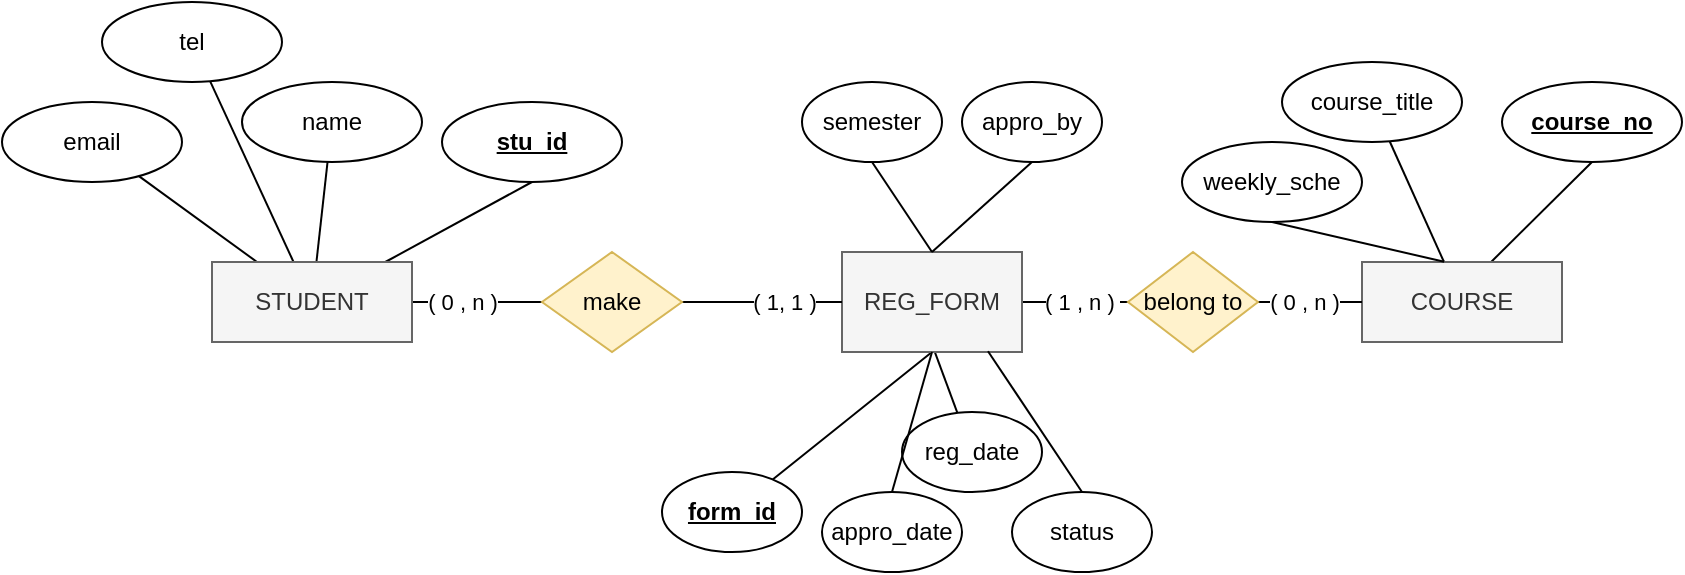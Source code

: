 <mxfile version="21.1.2" type="device" pages="2">
  <diagram name="Page-1" id="QrdpI3hEpEdpG0QhBb-A">
    <mxGraphModel dx="1733" dy="527" grid="1" gridSize="10" guides="1" tooltips="1" connect="1" arrows="1" fold="1" page="1" pageScale="1" pageWidth="850" pageHeight="1100" math="0" shadow="0">
      <root>
        <mxCell id="0" />
        <mxCell id="1" parent="0" />
        <mxCell id="SQ38ImTYvDDmrSijPcMZ-6" style="rounded=0;orthogonalLoop=1;jettySize=auto;html=1;endArrow=none;endFill=0;" edge="1" parent="1" source="SQ38ImTYvDDmrSijPcMZ-1" target="SQ38ImTYvDDmrSijPcMZ-2">
          <mxGeometry relative="1" as="geometry" />
        </mxCell>
        <mxCell id="SQ38ImTYvDDmrSijPcMZ-7" style="rounded=0;orthogonalLoop=1;jettySize=auto;html=1;entryX=0.5;entryY=1;entryDx=0;entryDy=0;endArrow=none;endFill=0;" edge="1" parent="1" source="SQ38ImTYvDDmrSijPcMZ-1" target="SQ38ImTYvDDmrSijPcMZ-3">
          <mxGeometry relative="1" as="geometry" />
        </mxCell>
        <mxCell id="SQ38ImTYvDDmrSijPcMZ-8" style="rounded=0;orthogonalLoop=1;jettySize=auto;html=1;endArrow=none;endFill=0;" edge="1" parent="1" source="SQ38ImTYvDDmrSijPcMZ-1" target="SQ38ImTYvDDmrSijPcMZ-5">
          <mxGeometry relative="1" as="geometry" />
        </mxCell>
        <mxCell id="SQ38ImTYvDDmrSijPcMZ-9" style="rounded=0;orthogonalLoop=1;jettySize=auto;html=1;endArrow=none;endFill=0;" edge="1" parent="1" source="SQ38ImTYvDDmrSijPcMZ-1" target="SQ38ImTYvDDmrSijPcMZ-4">
          <mxGeometry relative="1" as="geometry" />
        </mxCell>
        <mxCell id="SQ38ImTYvDDmrSijPcMZ-32" style="edgeStyle=orthogonalEdgeStyle;rounded=0;orthogonalLoop=1;jettySize=auto;html=1;endArrow=none;endFill=0;" edge="1" parent="1" source="SQ38ImTYvDDmrSijPcMZ-1" target="SQ38ImTYvDDmrSijPcMZ-31">
          <mxGeometry relative="1" as="geometry" />
        </mxCell>
        <mxCell id="SQ38ImTYvDDmrSijPcMZ-38" value="( 0 , n )" style="edgeLabel;html=1;align=center;verticalAlign=middle;resizable=0;points=[];" vertex="1" connectable="0" parent="SQ38ImTYvDDmrSijPcMZ-32">
          <mxGeometry x="-0.698" y="-3" relative="1" as="geometry">
            <mxPoint x="15" y="-3" as="offset" />
          </mxGeometry>
        </mxCell>
        <mxCell id="SQ38ImTYvDDmrSijPcMZ-1" value="STUDENT" style="rounded=0;whiteSpace=wrap;html=1;fillColor=#f5f5f5;fontColor=#333333;strokeColor=#666666;" vertex="1" parent="1">
          <mxGeometry x="-65" y="260" width="100" height="40" as="geometry" />
        </mxCell>
        <mxCell id="SQ38ImTYvDDmrSijPcMZ-2" value="name" style="ellipse;whiteSpace=wrap;html=1;" vertex="1" parent="1">
          <mxGeometry x="-50" y="170" width="90" height="40" as="geometry" />
        </mxCell>
        <mxCell id="SQ38ImTYvDDmrSijPcMZ-3" value="&lt;u&gt;&lt;b&gt;stu_id&lt;/b&gt;&lt;/u&gt;" style="ellipse;whiteSpace=wrap;html=1;" vertex="1" parent="1">
          <mxGeometry x="50" y="180" width="90" height="40" as="geometry" />
        </mxCell>
        <mxCell id="SQ38ImTYvDDmrSijPcMZ-4" value="&lt;span&gt;email&lt;/span&gt;" style="ellipse;whiteSpace=wrap;html=1;fontStyle=0;" vertex="1" parent="1">
          <mxGeometry x="-170" y="180" width="90" height="40" as="geometry" />
        </mxCell>
        <mxCell id="SQ38ImTYvDDmrSijPcMZ-5" value="&lt;span&gt;tel&lt;/span&gt;" style="ellipse;whiteSpace=wrap;html=1;fontStyle=0;" vertex="1" parent="1">
          <mxGeometry x="-120" y="130" width="90" height="40" as="geometry" />
        </mxCell>
        <mxCell id="SQ38ImTYvDDmrSijPcMZ-10" style="rounded=0;orthogonalLoop=1;jettySize=auto;html=1;endArrow=none;endFill=0;" edge="1" parent="1" source="SQ38ImTYvDDmrSijPcMZ-14" target="SQ38ImTYvDDmrSijPcMZ-15">
          <mxGeometry relative="1" as="geometry" />
        </mxCell>
        <mxCell id="SQ38ImTYvDDmrSijPcMZ-11" style="rounded=0;orthogonalLoop=1;jettySize=auto;html=1;entryX=0.5;entryY=1;entryDx=0;entryDy=0;endArrow=none;endFill=0;exitX=0.647;exitY=-0.004;exitDx=0;exitDy=0;exitPerimeter=0;" edge="1" parent="1" source="SQ38ImTYvDDmrSijPcMZ-14" target="SQ38ImTYvDDmrSijPcMZ-16">
          <mxGeometry relative="1" as="geometry" />
        </mxCell>
        <mxCell id="SQ38ImTYvDDmrSijPcMZ-14" value="COURSE" style="rounded=0;whiteSpace=wrap;html=1;fillColor=#f5f5f5;strokeColor=#666666;fontColor=#333333;" vertex="1" parent="1">
          <mxGeometry x="510" y="260" width="100" height="40" as="geometry" />
        </mxCell>
        <mxCell id="SQ38ImTYvDDmrSijPcMZ-15" value="course_title" style="ellipse;whiteSpace=wrap;html=1;" vertex="1" parent="1">
          <mxGeometry x="470" y="160" width="90" height="40" as="geometry" />
        </mxCell>
        <mxCell id="SQ38ImTYvDDmrSijPcMZ-16" value="&lt;u&gt;&lt;b&gt;course_no&lt;/b&gt;&lt;/u&gt;" style="ellipse;whiteSpace=wrap;html=1;" vertex="1" parent="1">
          <mxGeometry x="580" y="170" width="90" height="40" as="geometry" />
        </mxCell>
        <mxCell id="SQ38ImTYvDDmrSijPcMZ-19" value="weekly_sche" style="ellipse;whiteSpace=wrap;html=1;" vertex="1" parent="1">
          <mxGeometry x="420" y="200" width="90" height="40" as="geometry" />
        </mxCell>
        <mxCell id="SQ38ImTYvDDmrSijPcMZ-20" style="rounded=0;orthogonalLoop=1;jettySize=auto;html=1;endArrow=none;endFill=0;entryX=0.5;entryY=1;entryDx=0;entryDy=0;exitX=0.411;exitY=-0.003;exitDx=0;exitDy=0;exitPerimeter=0;" edge="1" parent="1" source="SQ38ImTYvDDmrSijPcMZ-14" target="SQ38ImTYvDDmrSijPcMZ-19">
          <mxGeometry relative="1" as="geometry">
            <mxPoint x="510" y="250" as="sourcePoint" />
            <mxPoint x="525" y="210" as="targetPoint" />
          </mxGeometry>
        </mxCell>
        <mxCell id="SQ38ImTYvDDmrSijPcMZ-23" style="rounded=0;orthogonalLoop=1;jettySize=auto;html=1;entryX=0.5;entryY=1;entryDx=0;entryDy=0;endArrow=none;endFill=0;" edge="1" parent="1" source="SQ38ImTYvDDmrSijPcMZ-22" target="SQ38ImTYvDDmrSijPcMZ-28">
          <mxGeometry relative="1" as="geometry">
            <mxPoint x="169.88" y="310.3" as="targetPoint" />
          </mxGeometry>
        </mxCell>
        <mxCell id="SQ38ImTYvDDmrSijPcMZ-22" value="&lt;u&gt;form_id&lt;/u&gt;" style="ellipse;whiteSpace=wrap;html=1;fontStyle=1" vertex="1" parent="1">
          <mxGeometry x="160" y="365" width="70" height="40" as="geometry" />
        </mxCell>
        <mxCell id="SQ38ImTYvDDmrSijPcMZ-26" style="rounded=0;orthogonalLoop=1;jettySize=auto;html=1;entryX=0.516;entryY=1.002;entryDx=0;entryDy=0;endArrow=none;endFill=0;entryPerimeter=0;" edge="1" parent="1" source="SQ38ImTYvDDmrSijPcMZ-27" target="SQ38ImTYvDDmrSijPcMZ-28">
          <mxGeometry relative="1" as="geometry">
            <mxPoint x="300" y="315" as="targetPoint" />
          </mxGeometry>
        </mxCell>
        <mxCell id="SQ38ImTYvDDmrSijPcMZ-27" value="&lt;span&gt;reg_date&lt;/span&gt;" style="ellipse;whiteSpace=wrap;html=1;fontStyle=0" vertex="1" parent="1">
          <mxGeometry x="280" y="335" width="70" height="40" as="geometry" />
        </mxCell>
        <mxCell id="SQ38ImTYvDDmrSijPcMZ-35" style="edgeStyle=orthogonalEdgeStyle;rounded=0;orthogonalLoop=1;jettySize=auto;html=1;endArrow=none;endFill=0;" edge="1" parent="1" source="SQ38ImTYvDDmrSijPcMZ-28" target="SQ38ImTYvDDmrSijPcMZ-34">
          <mxGeometry relative="1" as="geometry" />
        </mxCell>
        <mxCell id="SQ38ImTYvDDmrSijPcMZ-28" value="REG_FORM" style="rounded=0;whiteSpace=wrap;html=1;fillColor=#f5f5f5;fontColor=#333333;strokeColor=#666666;" vertex="1" parent="1">
          <mxGeometry x="250" y="255" width="90" height="50" as="geometry" />
        </mxCell>
        <mxCell id="SQ38ImTYvDDmrSijPcMZ-29" value="&lt;span&gt;appro_date&lt;/span&gt;" style="ellipse;whiteSpace=wrap;html=1;fontStyle=0" vertex="1" parent="1">
          <mxGeometry x="240" y="375" width="70" height="40" as="geometry" />
        </mxCell>
        <mxCell id="SQ38ImTYvDDmrSijPcMZ-30" style="rounded=0;orthogonalLoop=1;jettySize=auto;html=1;entryX=0.5;entryY=1;entryDx=0;entryDy=0;endArrow=none;endFill=0;exitX=0.5;exitY=0;exitDx=0;exitDy=0;" edge="1" parent="1" source="SQ38ImTYvDDmrSijPcMZ-29" target="SQ38ImTYvDDmrSijPcMZ-28">
          <mxGeometry relative="1" as="geometry">
            <mxPoint x="306" y="320" as="targetPoint" />
            <mxPoint x="323" y="346" as="sourcePoint" />
          </mxGeometry>
        </mxCell>
        <mxCell id="SQ38ImTYvDDmrSijPcMZ-33" style="edgeStyle=orthogonalEdgeStyle;rounded=0;orthogonalLoop=1;jettySize=auto;html=1;entryX=0;entryY=0.5;entryDx=0;entryDy=0;endArrow=none;endFill=0;" edge="1" parent="1" source="SQ38ImTYvDDmrSijPcMZ-31" target="SQ38ImTYvDDmrSijPcMZ-28">
          <mxGeometry relative="1" as="geometry" />
        </mxCell>
        <mxCell id="SQ38ImTYvDDmrSijPcMZ-39" value="( 1, 1 )" style="edgeLabel;html=1;align=center;verticalAlign=middle;resizable=0;points=[];" vertex="1" connectable="0" parent="SQ38ImTYvDDmrSijPcMZ-33">
          <mxGeometry x="0.615" y="1" relative="1" as="geometry">
            <mxPoint x="-14" y="1" as="offset" />
          </mxGeometry>
        </mxCell>
        <mxCell id="SQ38ImTYvDDmrSijPcMZ-31" value="make" style="rhombus;whiteSpace=wrap;html=1;fillColor=#fff2cc;strokeColor=#d6b656;" vertex="1" parent="1">
          <mxGeometry x="100" y="255" width="70" height="50" as="geometry" />
        </mxCell>
        <mxCell id="SQ38ImTYvDDmrSijPcMZ-36" style="edgeStyle=orthogonalEdgeStyle;rounded=0;orthogonalLoop=1;jettySize=auto;html=1;endArrow=none;endFill=0;" edge="1" parent="1" source="SQ38ImTYvDDmrSijPcMZ-34" target="SQ38ImTYvDDmrSijPcMZ-14">
          <mxGeometry relative="1" as="geometry" />
        </mxCell>
        <mxCell id="SQ38ImTYvDDmrSijPcMZ-40" value="( 0 , n )" style="edgeLabel;html=1;align=center;verticalAlign=middle;resizable=0;points=[];" vertex="1" connectable="0" parent="SQ38ImTYvDDmrSijPcMZ-36">
          <mxGeometry x="0.249" relative="1" as="geometry">
            <mxPoint x="-10" as="offset" />
          </mxGeometry>
        </mxCell>
        <mxCell id="SQ38ImTYvDDmrSijPcMZ-34" value="belong to" style="rhombus;whiteSpace=wrap;html=1;fillColor=#fff2cc;strokeColor=#d6b656;" vertex="1" parent="1">
          <mxGeometry x="393" y="255" width="65" height="50" as="geometry" />
        </mxCell>
        <mxCell id="SQ38ImTYvDDmrSijPcMZ-41" value="( 1 , n )&amp;nbsp;" style="edgeLabel;html=1;align=center;verticalAlign=middle;resizable=0;points=[];" vertex="1" connectable="0" parent="1">
          <mxGeometry x="369.995" y="280" as="geometry" />
        </mxCell>
        <mxCell id="SQ38ImTYvDDmrSijPcMZ-44" value="&lt;span&gt;status&lt;/span&gt;" style="ellipse;whiteSpace=wrap;html=1;fontStyle=0" vertex="1" parent="1">
          <mxGeometry x="335" y="375" width="70" height="40" as="geometry" />
        </mxCell>
        <mxCell id="SQ38ImTYvDDmrSijPcMZ-45" style="rounded=0;orthogonalLoop=1;jettySize=auto;html=1;entryX=0.811;entryY=0.992;entryDx=0;entryDy=0;endArrow=none;endFill=0;entryPerimeter=0;exitX=0.5;exitY=0;exitDx=0;exitDy=0;" edge="1" parent="1" source="SQ38ImTYvDDmrSijPcMZ-44" target="SQ38ImTYvDDmrSijPcMZ-28">
          <mxGeometry relative="1" as="geometry">
            <mxPoint x="306" y="315" as="targetPoint" />
            <mxPoint x="324" y="346" as="sourcePoint" />
          </mxGeometry>
        </mxCell>
        <mxCell id="SQ38ImTYvDDmrSijPcMZ-46" value="&lt;span&gt;semester&lt;/span&gt;" style="ellipse;whiteSpace=wrap;html=1;fontStyle=0" vertex="1" parent="1">
          <mxGeometry x="230" y="170" width="70" height="40" as="geometry" />
        </mxCell>
        <mxCell id="SQ38ImTYvDDmrSijPcMZ-47" style="rounded=0;orthogonalLoop=1;jettySize=auto;html=1;entryX=0.5;entryY=1;entryDx=0;entryDy=0;endArrow=none;endFill=0;exitX=0.5;exitY=0;exitDx=0;exitDy=0;" edge="1" parent="1" source="SQ38ImTYvDDmrSijPcMZ-28" target="SQ38ImTYvDDmrSijPcMZ-46">
          <mxGeometry relative="1" as="geometry">
            <mxPoint x="333" y="315" as="targetPoint" />
            <mxPoint x="380" y="385" as="sourcePoint" />
          </mxGeometry>
        </mxCell>
        <mxCell id="SQ38ImTYvDDmrSijPcMZ-48" value="&lt;span&gt;appro_by&lt;/span&gt;" style="ellipse;whiteSpace=wrap;html=1;fontStyle=0" vertex="1" parent="1">
          <mxGeometry x="310" y="170" width="70" height="40" as="geometry" />
        </mxCell>
        <mxCell id="SQ38ImTYvDDmrSijPcMZ-49" style="rounded=0;orthogonalLoop=1;jettySize=auto;html=1;entryX=0.5;entryY=1;entryDx=0;entryDy=0;endArrow=none;endFill=0;exitX=0.5;exitY=0;exitDx=0;exitDy=0;" edge="1" parent="1" source="SQ38ImTYvDDmrSijPcMZ-28" target="SQ38ImTYvDDmrSijPcMZ-48">
          <mxGeometry relative="1" as="geometry">
            <mxPoint x="275" y="220" as="targetPoint" />
            <mxPoint x="305" y="265" as="sourcePoint" />
          </mxGeometry>
        </mxCell>
      </root>
    </mxGraphModel>
  </diagram>
  <diagram id="H0HoagSN7zwbepq1koee" name="Page-2">
    <mxGraphModel dx="2044" dy="713" grid="1" gridSize="10" guides="1" tooltips="1" connect="1" arrows="1" fold="1" page="1" pageScale="1" pageWidth="850" pageHeight="1100" math="0" shadow="0">
      <root>
        <mxCell id="0" />
        <mxCell id="1" parent="0" />
        <mxCell id="IZJPOaPg8CAI-Ycyml6G-1" style="rounded=0;orthogonalLoop=1;jettySize=auto;html=1;endArrow=none;endFill=0;fontSize=14;" edge="1" parent="1" source="IZJPOaPg8CAI-Ycyml6G-7" target="IZJPOaPg8CAI-Ycyml6G-8">
          <mxGeometry relative="1" as="geometry" />
        </mxCell>
        <mxCell id="IZJPOaPg8CAI-Ycyml6G-2" style="rounded=0;orthogonalLoop=1;jettySize=auto;html=1;entryX=0.5;entryY=1;entryDx=0;entryDy=0;endArrow=none;endFill=0;fontSize=14;" edge="1" parent="1" source="IZJPOaPg8CAI-Ycyml6G-7" target="IZJPOaPg8CAI-Ycyml6G-9">
          <mxGeometry relative="1" as="geometry" />
        </mxCell>
        <mxCell id="IZJPOaPg8CAI-Ycyml6G-3" style="rounded=0;orthogonalLoop=1;jettySize=auto;html=1;endArrow=none;endFill=0;fontSize=14;" edge="1" parent="1" source="IZJPOaPg8CAI-Ycyml6G-7" target="IZJPOaPg8CAI-Ycyml6G-11">
          <mxGeometry relative="1" as="geometry" />
        </mxCell>
        <mxCell id="IZJPOaPg8CAI-Ycyml6G-4" style="rounded=0;orthogonalLoop=1;jettySize=auto;html=1;endArrow=none;endFill=0;fontSize=14;" edge="1" parent="1" source="IZJPOaPg8CAI-Ycyml6G-7" target="IZJPOaPg8CAI-Ycyml6G-10">
          <mxGeometry relative="1" as="geometry" />
        </mxCell>
        <mxCell id="IZJPOaPg8CAI-Ycyml6G-165" style="rounded=0;orthogonalLoop=1;jettySize=auto;html=1;entryX=0.5;entryY=0;entryDx=0;entryDy=0;endArrow=none;endFill=0;fontSize=14;" edge="1" parent="1" source="IZJPOaPg8CAI-Ycyml6G-7" target="IZJPOaPg8CAI-Ycyml6G-157">
          <mxGeometry relative="1" as="geometry" />
        </mxCell>
        <mxCell id="IZJPOaPg8CAI-Ycyml6G-166" value="(1 , 1 )" style="edgeLabel;html=1;align=center;verticalAlign=middle;resizable=0;points=[];fontSize=14;" vertex="1" connectable="0" parent="IZJPOaPg8CAI-Ycyml6G-165">
          <mxGeometry x="-0.636" y="-2" relative="1" as="geometry">
            <mxPoint x="1" y="14" as="offset" />
          </mxGeometry>
        </mxCell>
        <mxCell id="IZJPOaPg8CAI-Ycyml6G-7" value="BOOK" style="rounded=0;whiteSpace=wrap;html=1;fillColor=#f5f5f5;fontColor=#333333;strokeColor=#666666;fontSize=14;" vertex="1" parent="1">
          <mxGeometry x="-65" y="260" width="100" height="40" as="geometry" />
        </mxCell>
        <mxCell id="IZJPOaPg8CAI-Ycyml6G-8" value="title" style="ellipse;whiteSpace=wrap;html=1;fontSize=14;" vertex="1" parent="1">
          <mxGeometry x="-50" y="170" width="90" height="40" as="geometry" />
        </mxCell>
        <mxCell id="IZJPOaPg8CAI-Ycyml6G-9" value="&lt;u style=&quot;font-size: 14px;&quot;&gt;&lt;b style=&quot;font-size: 14px;&quot;&gt;book_id&lt;/b&gt;&lt;/u&gt;" style="ellipse;whiteSpace=wrap;html=1;fontSize=14;" vertex="1" parent="1">
          <mxGeometry x="50" y="180" width="90" height="40" as="geometry" />
        </mxCell>
        <mxCell id="IZJPOaPg8CAI-Ycyml6G-10" value="&lt;span style=&quot;font-size: 14px;&quot;&gt;year_of_public&lt;/span&gt;" style="ellipse;whiteSpace=wrap;html=1;fontStyle=0;fontSize=14;" vertex="1" parent="1">
          <mxGeometry x="-190" y="170" width="90" height="40" as="geometry" />
        </mxCell>
        <mxCell id="IZJPOaPg8CAI-Ycyml6G-11" value="&lt;span style=&quot;font-size: 14px;&quot;&gt;publisher&lt;/span&gt;" style="ellipse;whiteSpace=wrap;html=1;fontStyle=0;fontSize=14;" vertex="1" parent="1">
          <mxGeometry x="-120" y="130" width="90" height="40" as="geometry" />
        </mxCell>
        <mxCell id="IZJPOaPg8CAI-Ycyml6G-40" value="&lt;span style=&quot;font-size: 14px;&quot;&gt;description&lt;/span&gt;" style="ellipse;whiteSpace=wrap;html=1;fontStyle=0;fontSize=14;" vertex="1" parent="1">
          <mxGeometry x="-190" y="230" width="90" height="40" as="geometry" />
        </mxCell>
        <mxCell id="IZJPOaPg8CAI-Ycyml6G-41" value="&lt;span style=&quot;font-size: 14px;&quot;&gt;category&lt;/span&gt;" style="ellipse;whiteSpace=wrap;html=1;fontStyle=0;fontSize=14;" vertex="1" parent="1">
          <mxGeometry x="-190" y="290" width="90" height="40" as="geometry" />
        </mxCell>
        <mxCell id="IZJPOaPg8CAI-Ycyml6G-42" value="&lt;span style=&quot;font-size: 14px;&quot;&gt;price&lt;/span&gt;" style="ellipse;whiteSpace=wrap;html=1;fontStyle=0;fontSize=14;" vertex="1" parent="1">
          <mxGeometry x="-170" y="350" width="90" height="40" as="geometry" />
        </mxCell>
        <mxCell id="IZJPOaPg8CAI-Ycyml6G-43" value="&lt;span style=&quot;font-size: 14px;&quot;&gt;stock&lt;/span&gt;" style="ellipse;whiteSpace=wrap;html=1;fontStyle=0;fontSize=14;" vertex="1" parent="1">
          <mxGeometry x="-270" y="350" width="90" height="40" as="geometry" />
        </mxCell>
        <mxCell id="IZJPOaPg8CAI-Ycyml6G-44" value="&lt;span style=&quot;font-size: 14px;&quot;&gt;number_pages&lt;/span&gt;" style="ellipse;whiteSpace=wrap;html=1;fontStyle=0;fontSize=14;" vertex="1" parent="1">
          <mxGeometry x="-120" y="390" width="90" height="40" as="geometry" />
        </mxCell>
        <mxCell id="IZJPOaPg8CAI-Ycyml6G-45" style="rounded=0;orthogonalLoop=1;jettySize=auto;html=1;entryX=0.5;entryY=1;entryDx=0;entryDy=0;endArrow=none;endFill=0;exitX=0.5;exitY=0;exitDx=0;exitDy=0;fontSize=14;" edge="1" parent="1" source="IZJPOaPg8CAI-Ycyml6G-44" target="IZJPOaPg8CAI-Ycyml6G-7">
          <mxGeometry relative="1" as="geometry">
            <mxPoint x="32" y="270" as="sourcePoint" />
            <mxPoint x="105" y="230" as="targetPoint" />
          </mxGeometry>
        </mxCell>
        <mxCell id="IZJPOaPg8CAI-Ycyml6G-46" style="rounded=0;orthogonalLoop=1;jettySize=auto;html=1;entryX=0.5;entryY=1;entryDx=0;entryDy=0;endArrow=none;endFill=0;exitX=0.5;exitY=0;exitDx=0;exitDy=0;fontSize=14;" edge="1" parent="1" source="IZJPOaPg8CAI-Ycyml6G-43" target="IZJPOaPg8CAI-Ycyml6G-7">
          <mxGeometry relative="1" as="geometry">
            <mxPoint x="-65" y="400" as="sourcePoint" />
            <mxPoint x="-5" y="310" as="targetPoint" />
          </mxGeometry>
        </mxCell>
        <mxCell id="IZJPOaPg8CAI-Ycyml6G-47" style="rounded=0;orthogonalLoop=1;jettySize=auto;html=1;entryX=0;entryY=0.5;entryDx=0;entryDy=0;endArrow=none;endFill=0;exitX=1;exitY=0;exitDx=0;exitDy=0;fontSize=14;" edge="1" parent="1" source="IZJPOaPg8CAI-Ycyml6G-41" target="IZJPOaPg8CAI-Ycyml6G-7">
          <mxGeometry relative="1" as="geometry">
            <mxPoint x="-5" y="360" as="sourcePoint" />
            <mxPoint x="-5" y="310" as="targetPoint" />
          </mxGeometry>
        </mxCell>
        <mxCell id="IZJPOaPg8CAI-Ycyml6G-48" style="rounded=0;orthogonalLoop=1;jettySize=auto;html=1;entryX=0;entryY=0.25;entryDx=0;entryDy=0;endArrow=none;endFill=0;exitX=1;exitY=0.5;exitDx=0;exitDy=0;fontSize=14;" edge="1" parent="1" source="IZJPOaPg8CAI-Ycyml6G-40" target="IZJPOaPg8CAI-Ycyml6G-7">
          <mxGeometry relative="1" as="geometry">
            <mxPoint x="-103" y="306" as="sourcePoint" />
            <mxPoint x="-55" y="290" as="targetPoint" />
          </mxGeometry>
        </mxCell>
        <mxCell id="IZJPOaPg8CAI-Ycyml6G-49" style="rounded=0;orthogonalLoop=1;jettySize=auto;html=1;entryX=0.25;entryY=1;entryDx=0;entryDy=0;endArrow=none;endFill=0;exitX=0.74;exitY=0.105;exitDx=0;exitDy=0;exitPerimeter=0;fontSize=14;" edge="1" parent="1" source="IZJPOaPg8CAI-Ycyml6G-42" target="IZJPOaPg8CAI-Ycyml6G-7">
          <mxGeometry relative="1" as="geometry">
            <mxPoint x="-90" y="260" as="sourcePoint" />
            <mxPoint x="-55" y="280" as="targetPoint" />
          </mxGeometry>
        </mxCell>
        <mxCell id="IZJPOaPg8CAI-Ycyml6G-50" style="rounded=0;orthogonalLoop=1;jettySize=auto;html=1;endArrow=none;endFill=0;fontSize=14;" edge="1" parent="1" source="IZJPOaPg8CAI-Ycyml6G-54" target="IZJPOaPg8CAI-Ycyml6G-55">
          <mxGeometry relative="1" as="geometry" />
        </mxCell>
        <mxCell id="IZJPOaPg8CAI-Ycyml6G-51" style="rounded=0;orthogonalLoop=1;jettySize=auto;html=1;entryX=0.5;entryY=1;entryDx=0;entryDy=0;endArrow=none;endFill=0;fontSize=14;" edge="1" parent="1" source="IZJPOaPg8CAI-Ycyml6G-54" target="IZJPOaPg8CAI-Ycyml6G-56">
          <mxGeometry relative="1" as="geometry" />
        </mxCell>
        <mxCell id="IZJPOaPg8CAI-Ycyml6G-52" style="rounded=0;orthogonalLoop=1;jettySize=auto;html=1;endArrow=none;endFill=0;fontSize=14;" edge="1" parent="1" source="IZJPOaPg8CAI-Ycyml6G-54" target="IZJPOaPg8CAI-Ycyml6G-58">
          <mxGeometry relative="1" as="geometry" />
        </mxCell>
        <mxCell id="IZJPOaPg8CAI-Ycyml6G-53" style="rounded=0;orthogonalLoop=1;jettySize=auto;html=1;endArrow=none;endFill=0;fontSize=14;" edge="1" parent="1" source="IZJPOaPg8CAI-Ycyml6G-54" target="IZJPOaPg8CAI-Ycyml6G-57">
          <mxGeometry relative="1" as="geometry" />
        </mxCell>
        <mxCell id="IZJPOaPg8CAI-Ycyml6G-99" style="rounded=0;orthogonalLoop=1;jettySize=auto;html=1;entryX=0.5;entryY=0;entryDx=0;entryDy=0;endArrow=none;endFill=0;fontSize=14;" edge="1" parent="1" source="IZJPOaPg8CAI-Ycyml6G-54" target="IZJPOaPg8CAI-Ycyml6G-97">
          <mxGeometry relative="1" as="geometry" />
        </mxCell>
        <mxCell id="IZJPOaPg8CAI-Ycyml6G-110" value="( 0 , n )" style="edgeLabel;html=1;align=center;verticalAlign=middle;resizable=0;points=[];fontSize=14;" vertex="1" connectable="0" parent="IZJPOaPg8CAI-Ycyml6G-99">
          <mxGeometry x="-0.743" relative="1" as="geometry">
            <mxPoint y="8" as="offset" />
          </mxGeometry>
        </mxCell>
        <mxCell id="IZJPOaPg8CAI-Ycyml6G-54" value="SUPPLIER" style="rounded=0;whiteSpace=wrap;html=1;fillColor=#f5f5f5;fontColor=#333333;strokeColor=#666666;fontSize=14;" vertex="1" parent="1">
          <mxGeometry x="455" y="260" width="100" height="40" as="geometry" />
        </mxCell>
        <mxCell id="IZJPOaPg8CAI-Ycyml6G-55" value="sup_name" style="ellipse;whiteSpace=wrap;html=1;fontSize=14;" vertex="1" parent="1">
          <mxGeometry x="470" y="170" width="90" height="40" as="geometry" />
        </mxCell>
        <mxCell id="IZJPOaPg8CAI-Ycyml6G-56" value="&lt;u style=&quot;font-size: 14px;&quot;&gt;&lt;b style=&quot;font-size: 14px;&quot;&gt;sup_id&lt;/b&gt;&lt;/u&gt;" style="ellipse;whiteSpace=wrap;html=1;fontSize=14;" vertex="1" parent="1">
          <mxGeometry x="570" y="180" width="90" height="40" as="geometry" />
        </mxCell>
        <mxCell id="IZJPOaPg8CAI-Ycyml6G-57" value="&lt;span style=&quot;font-size: 14px;&quot;&gt;phone&lt;/span&gt;" style="ellipse;whiteSpace=wrap;html=1;fontStyle=0;fontSize=14;" vertex="1" parent="1">
          <mxGeometry x="330" y="170" width="90" height="40" as="geometry" />
        </mxCell>
        <mxCell id="IZJPOaPg8CAI-Ycyml6G-58" value="&lt;span style=&quot;font-size: 14px;&quot;&gt;address&lt;/span&gt;" style="ellipse;whiteSpace=wrap;html=1;fontStyle=0;fontSize=14;" vertex="1" parent="1">
          <mxGeometry x="400" y="130" width="90" height="40" as="geometry" />
        </mxCell>
        <mxCell id="IZJPOaPg8CAI-Ycyml6G-59" value="&lt;span style=&quot;font-size: 14px;&quot;&gt;email&lt;/span&gt;" style="ellipse;whiteSpace=wrap;html=1;fontStyle=0;fontSize=14;" vertex="1" parent="1">
          <mxGeometry x="330" y="230" width="90" height="40" as="geometry" />
        </mxCell>
        <mxCell id="IZJPOaPg8CAI-Ycyml6G-60" value="bank_account" style="ellipse;whiteSpace=wrap;html=1;fontStyle=0;fontSize=14;" vertex="1" parent="1">
          <mxGeometry x="330" y="290" width="90" height="40" as="geometry" />
        </mxCell>
        <mxCell id="IZJPOaPg8CAI-Ycyml6G-62" value="&lt;span style=&quot;font-size: 14px;&quot;&gt;tax_code&lt;/span&gt;" style="ellipse;whiteSpace=wrap;html=1;fontStyle=0;fontSize=14;" vertex="1" parent="1">
          <mxGeometry x="610" y="240" width="90" height="40" as="geometry" />
        </mxCell>
        <mxCell id="IZJPOaPg8CAI-Ycyml6G-65" style="rounded=0;orthogonalLoop=1;jettySize=auto;html=1;entryX=1;entryY=0.75;entryDx=0;entryDy=0;endArrow=none;endFill=0;exitX=0;exitY=0.5;exitDx=0;exitDy=0;fontSize=14;" edge="1" parent="1" source="IZJPOaPg8CAI-Ycyml6G-62" target="IZJPOaPg8CAI-Ycyml6G-54">
          <mxGeometry relative="1" as="geometry">
            <mxPoint x="455" y="400" as="sourcePoint" />
            <mxPoint x="515" y="310" as="targetPoint" />
          </mxGeometry>
        </mxCell>
        <mxCell id="IZJPOaPg8CAI-Ycyml6G-66" style="rounded=0;orthogonalLoop=1;jettySize=auto;html=1;entryX=0;entryY=0.5;entryDx=0;entryDy=0;endArrow=none;endFill=0;exitX=1;exitY=0;exitDx=0;exitDy=0;fontSize=14;" edge="1" parent="1" source="IZJPOaPg8CAI-Ycyml6G-60" target="IZJPOaPg8CAI-Ycyml6G-54">
          <mxGeometry relative="1" as="geometry">
            <mxPoint x="515" y="360" as="sourcePoint" />
            <mxPoint x="515" y="310" as="targetPoint" />
          </mxGeometry>
        </mxCell>
        <mxCell id="IZJPOaPg8CAI-Ycyml6G-67" style="rounded=0;orthogonalLoop=1;jettySize=auto;html=1;entryX=0;entryY=0.25;entryDx=0;entryDy=0;endArrow=none;endFill=0;exitX=1;exitY=0.5;exitDx=0;exitDy=0;fontSize=14;" edge="1" parent="1" source="IZJPOaPg8CAI-Ycyml6G-59" target="IZJPOaPg8CAI-Ycyml6G-54">
          <mxGeometry relative="1" as="geometry">
            <mxPoint x="417" y="306" as="sourcePoint" />
            <mxPoint x="465" y="290" as="targetPoint" />
          </mxGeometry>
        </mxCell>
        <mxCell id="IZJPOaPg8CAI-Ycyml6G-69" style="rounded=0;orthogonalLoop=1;jettySize=auto;html=1;endArrow=none;endFill=0;fontSize=14;" edge="1" parent="1" source="IZJPOaPg8CAI-Ycyml6G-73" target="IZJPOaPg8CAI-Ycyml6G-74">
          <mxGeometry relative="1" as="geometry" />
        </mxCell>
        <mxCell id="IZJPOaPg8CAI-Ycyml6G-70" style="rounded=0;orthogonalLoop=1;jettySize=auto;html=1;entryX=0.5;entryY=1;entryDx=0;entryDy=0;endArrow=none;endFill=0;fontSize=14;" edge="1" parent="1" source="IZJPOaPg8CAI-Ycyml6G-73" target="IZJPOaPg8CAI-Ycyml6G-75">
          <mxGeometry relative="1" as="geometry" />
        </mxCell>
        <mxCell id="IZJPOaPg8CAI-Ycyml6G-120" style="rounded=0;orthogonalLoop=1;jettySize=auto;html=1;entryX=0;entryY=0;entryDx=0;entryDy=0;endArrow=none;endFill=0;fontSize=14;" edge="1" parent="1" source="IZJPOaPg8CAI-Ycyml6G-73" target="IZJPOaPg8CAI-Ycyml6G-119">
          <mxGeometry relative="1" as="geometry" />
        </mxCell>
        <mxCell id="IZJPOaPg8CAI-Ycyml6G-122" value="( 1 , 1 )" style="edgeLabel;html=1;align=center;verticalAlign=middle;resizable=0;points=[];fontSize=14;" vertex="1" connectable="0" parent="IZJPOaPg8CAI-Ycyml6G-120">
          <mxGeometry x="-0.352" y="-1" relative="1" as="geometry">
            <mxPoint as="offset" />
          </mxGeometry>
        </mxCell>
        <mxCell id="IZJPOaPg8CAI-Ycyml6G-73" value="BOOK_ENTRY" style="rounded=0;whiteSpace=wrap;html=1;fillColor=#f5f5f5;fontColor=#333333;strokeColor=#666666;fontSize=14;" vertex="1" parent="1">
          <mxGeometry x="170" y="430" width="100" height="40" as="geometry" />
        </mxCell>
        <mxCell id="IZJPOaPg8CAI-Ycyml6G-74" value="date_entry" style="ellipse;whiteSpace=wrap;html=1;fontSize=14;" vertex="1" parent="1">
          <mxGeometry x="160" y="530" width="90" height="40" as="geometry" />
        </mxCell>
        <mxCell id="IZJPOaPg8CAI-Ycyml6G-75" value="&lt;u style=&quot;font-size: 14px;&quot;&gt;&lt;b style=&quot;font-size: 14px;&quot;&gt;book_entry_id&lt;/b&gt;&lt;/u&gt;" style="ellipse;whiteSpace=wrap;html=1;fontSize=14;" vertex="1" parent="1">
          <mxGeometry x="220" y="485" width="90" height="40" as="geometry" />
        </mxCell>
        <mxCell id="IZJPOaPg8CAI-Ycyml6G-79" value="&lt;span style=&quot;font-size: 14px;&quot;&gt;amount&lt;/span&gt;" style="ellipse;whiteSpace=wrap;html=1;fontStyle=0;fontSize=14;" vertex="1" parent="1">
          <mxGeometry x="110" y="485" width="90" height="40" as="geometry" />
        </mxCell>
        <mxCell id="IZJPOaPg8CAI-Ycyml6G-85" style="rounded=0;orthogonalLoop=1;jettySize=auto;html=1;entryX=0.5;entryY=1;entryDx=0;entryDy=0;endArrow=none;endFill=0;exitX=0.5;exitY=0;exitDx=0;exitDy=0;fontSize=14;" edge="1" parent="1" source="IZJPOaPg8CAI-Ycyml6G-79" target="IZJPOaPg8CAI-Ycyml6G-73">
          <mxGeometry relative="1" as="geometry">
            <mxPoint x="522.5" y="695" as="sourcePoint" />
            <mxPoint x="522.5" y="645" as="targetPoint" />
          </mxGeometry>
        </mxCell>
        <mxCell id="IZJPOaPg8CAI-Ycyml6G-100" style="rounded=0;orthogonalLoop=1;jettySize=auto;html=1;entryX=1;entryY=0.25;entryDx=0;entryDy=0;endArrow=none;endFill=0;fontSize=14;" edge="1" parent="1" source="IZJPOaPg8CAI-Ycyml6G-97" target="IZJPOaPg8CAI-Ycyml6G-73">
          <mxGeometry relative="1" as="geometry" />
        </mxCell>
        <mxCell id="IZJPOaPg8CAI-Ycyml6G-109" value="( 1 , 1 )" style="edgeLabel;html=1;align=center;verticalAlign=middle;resizable=0;points=[];fontSize=14;" vertex="1" connectable="0" parent="IZJPOaPg8CAI-Ycyml6G-100">
          <mxGeometry x="0.555" relative="1" as="geometry">
            <mxPoint as="offset" />
          </mxGeometry>
        </mxCell>
        <mxCell id="IZJPOaPg8CAI-Ycyml6G-97" value="import" style="rhombus;whiteSpace=wrap;html=1;fillColor=#fff2cc;strokeColor=#d6b656;fontSize=14;" vertex="1" parent="1">
          <mxGeometry x="457.5" y="390" width="95" height="50" as="geometry" />
        </mxCell>
        <mxCell id="IZJPOaPg8CAI-Ycyml6G-101" value="has details of" style="rhombus;whiteSpace=wrap;html=1;fontSize=14;fillColor=#fff2cc;strokeColor=#d6b656;" vertex="1" parent="1">
          <mxGeometry x="40" y="345" width="105" height="50" as="geometry" />
        </mxCell>
        <mxCell id="IZJPOaPg8CAI-Ycyml6G-102" style="rounded=0;orthogonalLoop=1;jettySize=auto;html=1;entryX=0;entryY=0;entryDx=0;entryDy=0;endArrow=none;endFill=0;exitX=1;exitY=0.75;exitDx=0;exitDy=0;fontSize=14;" edge="1" parent="1" source="IZJPOaPg8CAI-Ycyml6G-7" target="IZJPOaPg8CAI-Ycyml6G-101">
          <mxGeometry relative="1" as="geometry">
            <mxPoint x="32" y="270" as="sourcePoint" />
            <mxPoint x="105" y="230" as="targetPoint" />
          </mxGeometry>
        </mxCell>
        <mxCell id="IZJPOaPg8CAI-Ycyml6G-144" value="( 1 , n )" style="edgeLabel;html=1;align=center;verticalAlign=middle;resizable=0;points=[];fontSize=14;" vertex="1" connectable="0" parent="IZJPOaPg8CAI-Ycyml6G-102">
          <mxGeometry x="-0.486" relative="1" as="geometry">
            <mxPoint x="7" y="13" as="offset" />
          </mxGeometry>
        </mxCell>
        <mxCell id="IZJPOaPg8CAI-Ycyml6G-103" style="rounded=0;orthogonalLoop=1;jettySize=auto;html=1;entryX=1;entryY=1;entryDx=0;entryDy=0;endArrow=none;endFill=0;exitX=0.5;exitY=0;exitDx=0;exitDy=0;fontSize=14;" edge="1" parent="1" source="IZJPOaPg8CAI-Ycyml6G-73" target="IZJPOaPg8CAI-Ycyml6G-101">
          <mxGeometry relative="1" as="geometry">
            <mxPoint x="45" y="300" as="sourcePoint" />
            <mxPoint x="79" y="353" as="targetPoint" />
          </mxGeometry>
        </mxCell>
        <mxCell id="IZJPOaPg8CAI-Ycyml6G-104" value="quantity" style="ellipse;whiteSpace=wrap;html=1;fontSize=14;" vertex="1" parent="1">
          <mxGeometry x="100" y="290" width="90" height="40" as="geometry" />
        </mxCell>
        <mxCell id="IZJPOaPg8CAI-Ycyml6G-105" value="import_unit_price" style="ellipse;whiteSpace=wrap;html=1;fontSize=14;" vertex="1" parent="1">
          <mxGeometry x="160" y="345" width="100" height="40" as="geometry" />
        </mxCell>
        <mxCell id="IZJPOaPg8CAI-Ycyml6G-106" style="rounded=0;orthogonalLoop=1;jettySize=auto;html=1;entryX=1;entryY=0;entryDx=0;entryDy=0;endArrow=none;endFill=0;exitX=0.5;exitY=1;exitDx=0;exitDy=0;fontSize=14;" edge="1" parent="1" source="IZJPOaPg8CAI-Ycyml6G-104" target="IZJPOaPg8CAI-Ycyml6G-101">
          <mxGeometry relative="1" as="geometry">
            <mxPoint x="45" y="300" as="sourcePoint" />
            <mxPoint x="84" y="368" as="targetPoint" />
          </mxGeometry>
        </mxCell>
        <mxCell id="IZJPOaPg8CAI-Ycyml6G-107" style="rounded=0;orthogonalLoop=1;jettySize=auto;html=1;entryX=0.822;entryY=0.295;entryDx=0;entryDy=0;endArrow=none;endFill=0;exitX=0;exitY=0;exitDx=0;exitDy=0;entryPerimeter=0;fontSize=14;" edge="1" parent="1" source="IZJPOaPg8CAI-Ycyml6G-105" target="IZJPOaPg8CAI-Ycyml6G-101">
          <mxGeometry relative="1" as="geometry">
            <mxPoint x="155" y="340" as="sourcePoint" />
            <mxPoint x="131" y="368" as="targetPoint" />
          </mxGeometry>
        </mxCell>
        <mxCell id="IZJPOaPg8CAI-Ycyml6G-111" style="rounded=0;orthogonalLoop=1;jettySize=auto;html=1;endArrow=none;endFill=0;fontSize=14;" edge="1" parent="1" source="IZJPOaPg8CAI-Ycyml6G-113" target="IZJPOaPg8CAI-Ycyml6G-114">
          <mxGeometry relative="1" as="geometry" />
        </mxCell>
        <mxCell id="IZJPOaPg8CAI-Ycyml6G-113" value="EMPLOYEE" style="rounded=0;whiteSpace=wrap;html=1;fillColor=#f5f5f5;fontColor=#333333;strokeColor=#666666;fontSize=14;" vertex="1" parent="1">
          <mxGeometry x="510" y="520" width="100" height="40" as="geometry" />
        </mxCell>
        <mxCell id="IZJPOaPg8CAI-Ycyml6G-114" value="name" style="ellipse;whiteSpace=wrap;html=1;fontSize=14;" vertex="1" parent="1">
          <mxGeometry x="610" y="575" width="90" height="40" as="geometry" />
        </mxCell>
        <mxCell id="IZJPOaPg8CAI-Ycyml6G-116" value="&lt;span style=&quot;font-size: 14px;&quot;&gt;emp_id&lt;/span&gt;" style="ellipse;whiteSpace=wrap;html=1;fontStyle=1;fontSize=14;" vertex="1" parent="1">
          <mxGeometry x="510" y="575" width="90" height="40" as="geometry" />
        </mxCell>
        <mxCell id="IZJPOaPg8CAI-Ycyml6G-117" style="rounded=0;orthogonalLoop=1;jettySize=auto;html=1;entryX=0.5;entryY=1;entryDx=0;entryDy=0;endArrow=none;endFill=0;exitX=0.5;exitY=0;exitDx=0;exitDy=0;fontSize=14;" edge="1" parent="1" source="IZJPOaPg8CAI-Ycyml6G-116" target="IZJPOaPg8CAI-Ycyml6G-113">
          <mxGeometry relative="1" as="geometry">
            <mxPoint x="862.5" y="785" as="sourcePoint" />
            <mxPoint x="862.5" y="735" as="targetPoint" />
          </mxGeometry>
        </mxCell>
        <mxCell id="IZJPOaPg8CAI-Ycyml6G-121" style="rounded=0;orthogonalLoop=1;jettySize=auto;html=1;entryX=0;entryY=0.75;entryDx=0;entryDy=0;endArrow=none;endFill=0;fontSize=14;" edge="1" parent="1" source="IZJPOaPg8CAI-Ycyml6G-119" target="IZJPOaPg8CAI-Ycyml6G-113">
          <mxGeometry relative="1" as="geometry" />
        </mxCell>
        <mxCell id="IZJPOaPg8CAI-Ycyml6G-123" value="( 0 , n )" style="edgeLabel;html=1;align=center;verticalAlign=middle;resizable=0;points=[];fontSize=14;" vertex="1" connectable="0" parent="IZJPOaPg8CAI-Ycyml6G-121">
          <mxGeometry x="0.574" y="1" relative="1" as="geometry">
            <mxPoint x="-18" y="-10" as="offset" />
          </mxGeometry>
        </mxCell>
        <mxCell id="IZJPOaPg8CAI-Ycyml6G-119" value="make" style="rhombus;whiteSpace=wrap;html=1;fillColor=#fff2cc;strokeColor=#d6b656;fontSize=14;" vertex="1" parent="1">
          <mxGeometry x="330" y="470" width="95" height="50" as="geometry" />
        </mxCell>
        <mxCell id="IZJPOaPg8CAI-Ycyml6G-145" value="( 1 , n )" style="edgeLabel;html=1;align=center;verticalAlign=middle;resizable=0;points=[];fontSize=14;" vertex="1" connectable="0" parent="1">
          <mxGeometry x="79.996" y="340.003" as="geometry">
            <mxPoint x="94" y="70" as="offset" />
          </mxGeometry>
        </mxCell>
        <mxCell id="IZJPOaPg8CAI-Ycyml6G-146" style="rounded=0;orthogonalLoop=1;jettySize=auto;html=1;endArrow=none;endFill=0;fontSize=14;" edge="1" parent="1" source="IZJPOaPg8CAI-Ycyml6G-147" target="IZJPOaPg8CAI-Ycyml6G-148">
          <mxGeometry relative="1" as="geometry" />
        </mxCell>
        <mxCell id="IZJPOaPg8CAI-Ycyml6G-152" style="rounded=0;orthogonalLoop=1;jettySize=auto;html=1;endArrow=none;endFill=0;fontSize=14;" edge="1" parent="1" source="IZJPOaPg8CAI-Ycyml6G-147" target="IZJPOaPg8CAI-Ycyml6G-151">
          <mxGeometry relative="1" as="geometry" />
        </mxCell>
        <mxCell id="IZJPOaPg8CAI-Ycyml6G-154" value="(1 , 1 )" style="edgeLabel;html=1;align=center;verticalAlign=middle;resizable=0;points=[];fontSize=14;" vertex="1" connectable="0" parent="IZJPOaPg8CAI-Ycyml6G-152">
          <mxGeometry x="-0.762" y="1" relative="1" as="geometry">
            <mxPoint x="18" y="-6" as="offset" />
          </mxGeometry>
        </mxCell>
        <mxCell id="IZJPOaPg8CAI-Ycyml6G-147" value="INVOICE" style="rounded=0;whiteSpace=wrap;html=1;fillColor=#f5f5f5;fontColor=#333333;strokeColor=#666666;fontSize=14;" vertex="1" parent="1">
          <mxGeometry x="-60" y="690" width="100" height="40" as="geometry" />
        </mxCell>
        <mxCell id="IZJPOaPg8CAI-Ycyml6G-148" value="date" style="ellipse;whiteSpace=wrap;html=1;fontSize=14;" vertex="1" parent="1">
          <mxGeometry x="40" y="745" width="90" height="40" as="geometry" />
        </mxCell>
        <mxCell id="IZJPOaPg8CAI-Ycyml6G-149" value="&lt;span style=&quot;font-size: 14px;&quot;&gt;&lt;u style=&quot;font-size: 14px;&quot;&gt;&lt;b style=&quot;font-size: 14px;&quot;&gt;invoice_id&lt;/b&gt;&lt;/u&gt;&lt;/span&gt;" style="ellipse;whiteSpace=wrap;html=1;fontStyle=0;fontSize=14;" vertex="1" parent="1">
          <mxGeometry x="-60" y="745" width="90" height="40" as="geometry" />
        </mxCell>
        <mxCell id="IZJPOaPg8CAI-Ycyml6G-150" style="rounded=0;orthogonalLoop=1;jettySize=auto;html=1;entryX=0.5;entryY=1;entryDx=0;entryDy=0;endArrow=none;endFill=0;exitX=0.5;exitY=0;exitDx=0;exitDy=0;fontSize=14;" edge="1" parent="1" source="IZJPOaPg8CAI-Ycyml6G-149" target="IZJPOaPg8CAI-Ycyml6G-147">
          <mxGeometry relative="1" as="geometry">
            <mxPoint x="292.5" y="955" as="sourcePoint" />
            <mxPoint x="292.5" y="905" as="targetPoint" />
          </mxGeometry>
        </mxCell>
        <mxCell id="IZJPOaPg8CAI-Ycyml6G-153" style="rounded=0;orthogonalLoop=1;jettySize=auto;html=1;entryX=0;entryY=1;entryDx=0;entryDy=0;endArrow=none;endFill=0;fontSize=14;" edge="1" parent="1" source="IZJPOaPg8CAI-Ycyml6G-151" target="IZJPOaPg8CAI-Ycyml6G-113">
          <mxGeometry relative="1" as="geometry" />
        </mxCell>
        <mxCell id="IZJPOaPg8CAI-Ycyml6G-155" value="( 0 , n )" style="edgeLabel;html=1;align=center;verticalAlign=middle;resizable=0;points=[];fontSize=14;" vertex="1" connectable="0" parent="IZJPOaPg8CAI-Ycyml6G-153">
          <mxGeometry x="0.327" y="-1" relative="1" as="geometry">
            <mxPoint as="offset" />
          </mxGeometry>
        </mxCell>
        <mxCell id="IZJPOaPg8CAI-Ycyml6G-151" value="create" style="rhombus;whiteSpace=wrap;html=1;fillColor=#fff2cc;strokeColor=#d6b656;fontSize=14;" vertex="1" parent="1">
          <mxGeometry x="220" y="620" width="80" height="80" as="geometry" />
        </mxCell>
        <mxCell id="IZJPOaPg8CAI-Ycyml6G-157" value="include" style="rhombus;whiteSpace=wrap;html=1;fillColor=#fff2cc;strokeColor=#d6b656;fontSize=14;" vertex="1" parent="1">
          <mxGeometry x="-50" y="470" width="80" height="80" as="geometry" />
        </mxCell>
        <mxCell id="IZJPOaPg8CAI-Ycyml6G-158" value="quantity" style="ellipse;whiteSpace=wrap;html=1;fontSize=14;" vertex="1" parent="1">
          <mxGeometry x="-190" y="465" width="90" height="40" as="geometry" />
        </mxCell>
        <mxCell id="IZJPOaPg8CAI-Ycyml6G-159" value="sale_unit_price" style="ellipse;whiteSpace=wrap;html=1;fontSize=14;" vertex="1" parent="1">
          <mxGeometry x="-190" y="525" width="90" height="40" as="geometry" />
        </mxCell>
        <mxCell id="IZJPOaPg8CAI-Ycyml6G-160" style="rounded=0;orthogonalLoop=1;jettySize=auto;html=1;entryX=0;entryY=0;entryDx=0;entryDy=0;endArrow=none;endFill=0;exitX=1;exitY=0.5;exitDx=0;exitDy=0;fontSize=14;" edge="1" parent="1" source="IZJPOaPg8CAI-Ycyml6G-158" target="IZJPOaPg8CAI-Ycyml6G-157">
          <mxGeometry relative="1" as="geometry">
            <mxPoint x="-65" y="400" as="sourcePoint" />
            <mxPoint x="-5" y="310" as="targetPoint" />
          </mxGeometry>
        </mxCell>
        <mxCell id="IZJPOaPg8CAI-Ycyml6G-161" style="rounded=0;orthogonalLoop=1;jettySize=auto;html=1;entryX=0;entryY=1;entryDx=0;entryDy=0;endArrow=none;endFill=0;exitX=1;exitY=0.5;exitDx=0;exitDy=0;fontSize=14;" edge="1" parent="1" source="IZJPOaPg8CAI-Ycyml6G-159" target="IZJPOaPg8CAI-Ycyml6G-157">
          <mxGeometry relative="1" as="geometry">
            <mxPoint x="-90" y="495" as="sourcePoint" />
            <mxPoint x="-50" y="495" as="targetPoint" />
          </mxGeometry>
        </mxCell>
        <mxCell id="IZJPOaPg8CAI-Ycyml6G-163" style="rounded=0;orthogonalLoop=1;jettySize=auto;html=1;entryX=0.5;entryY=1;entryDx=0;entryDy=0;endArrow=none;endFill=0;exitX=0.5;exitY=0;exitDx=0;exitDy=0;fontSize=14;" edge="1" parent="1" source="IZJPOaPg8CAI-Ycyml6G-147" target="IZJPOaPg8CAI-Ycyml6G-157">
          <mxGeometry relative="1" as="geometry">
            <mxPoint x="-5" y="310" as="sourcePoint" />
            <mxPoint x="-10" y="495" as="targetPoint" />
          </mxGeometry>
        </mxCell>
        <mxCell id="IZJPOaPg8CAI-Ycyml6G-164" value="( 0 , n )" style="edgeLabel;html=1;align=center;verticalAlign=middle;resizable=0;points=[];fontSize=14;" vertex="1" connectable="0" parent="IZJPOaPg8CAI-Ycyml6G-163">
          <mxGeometry x="-0.38" y="1" relative="1" as="geometry">
            <mxPoint as="offset" />
          </mxGeometry>
        </mxCell>
      </root>
    </mxGraphModel>
  </diagram>
</mxfile>
